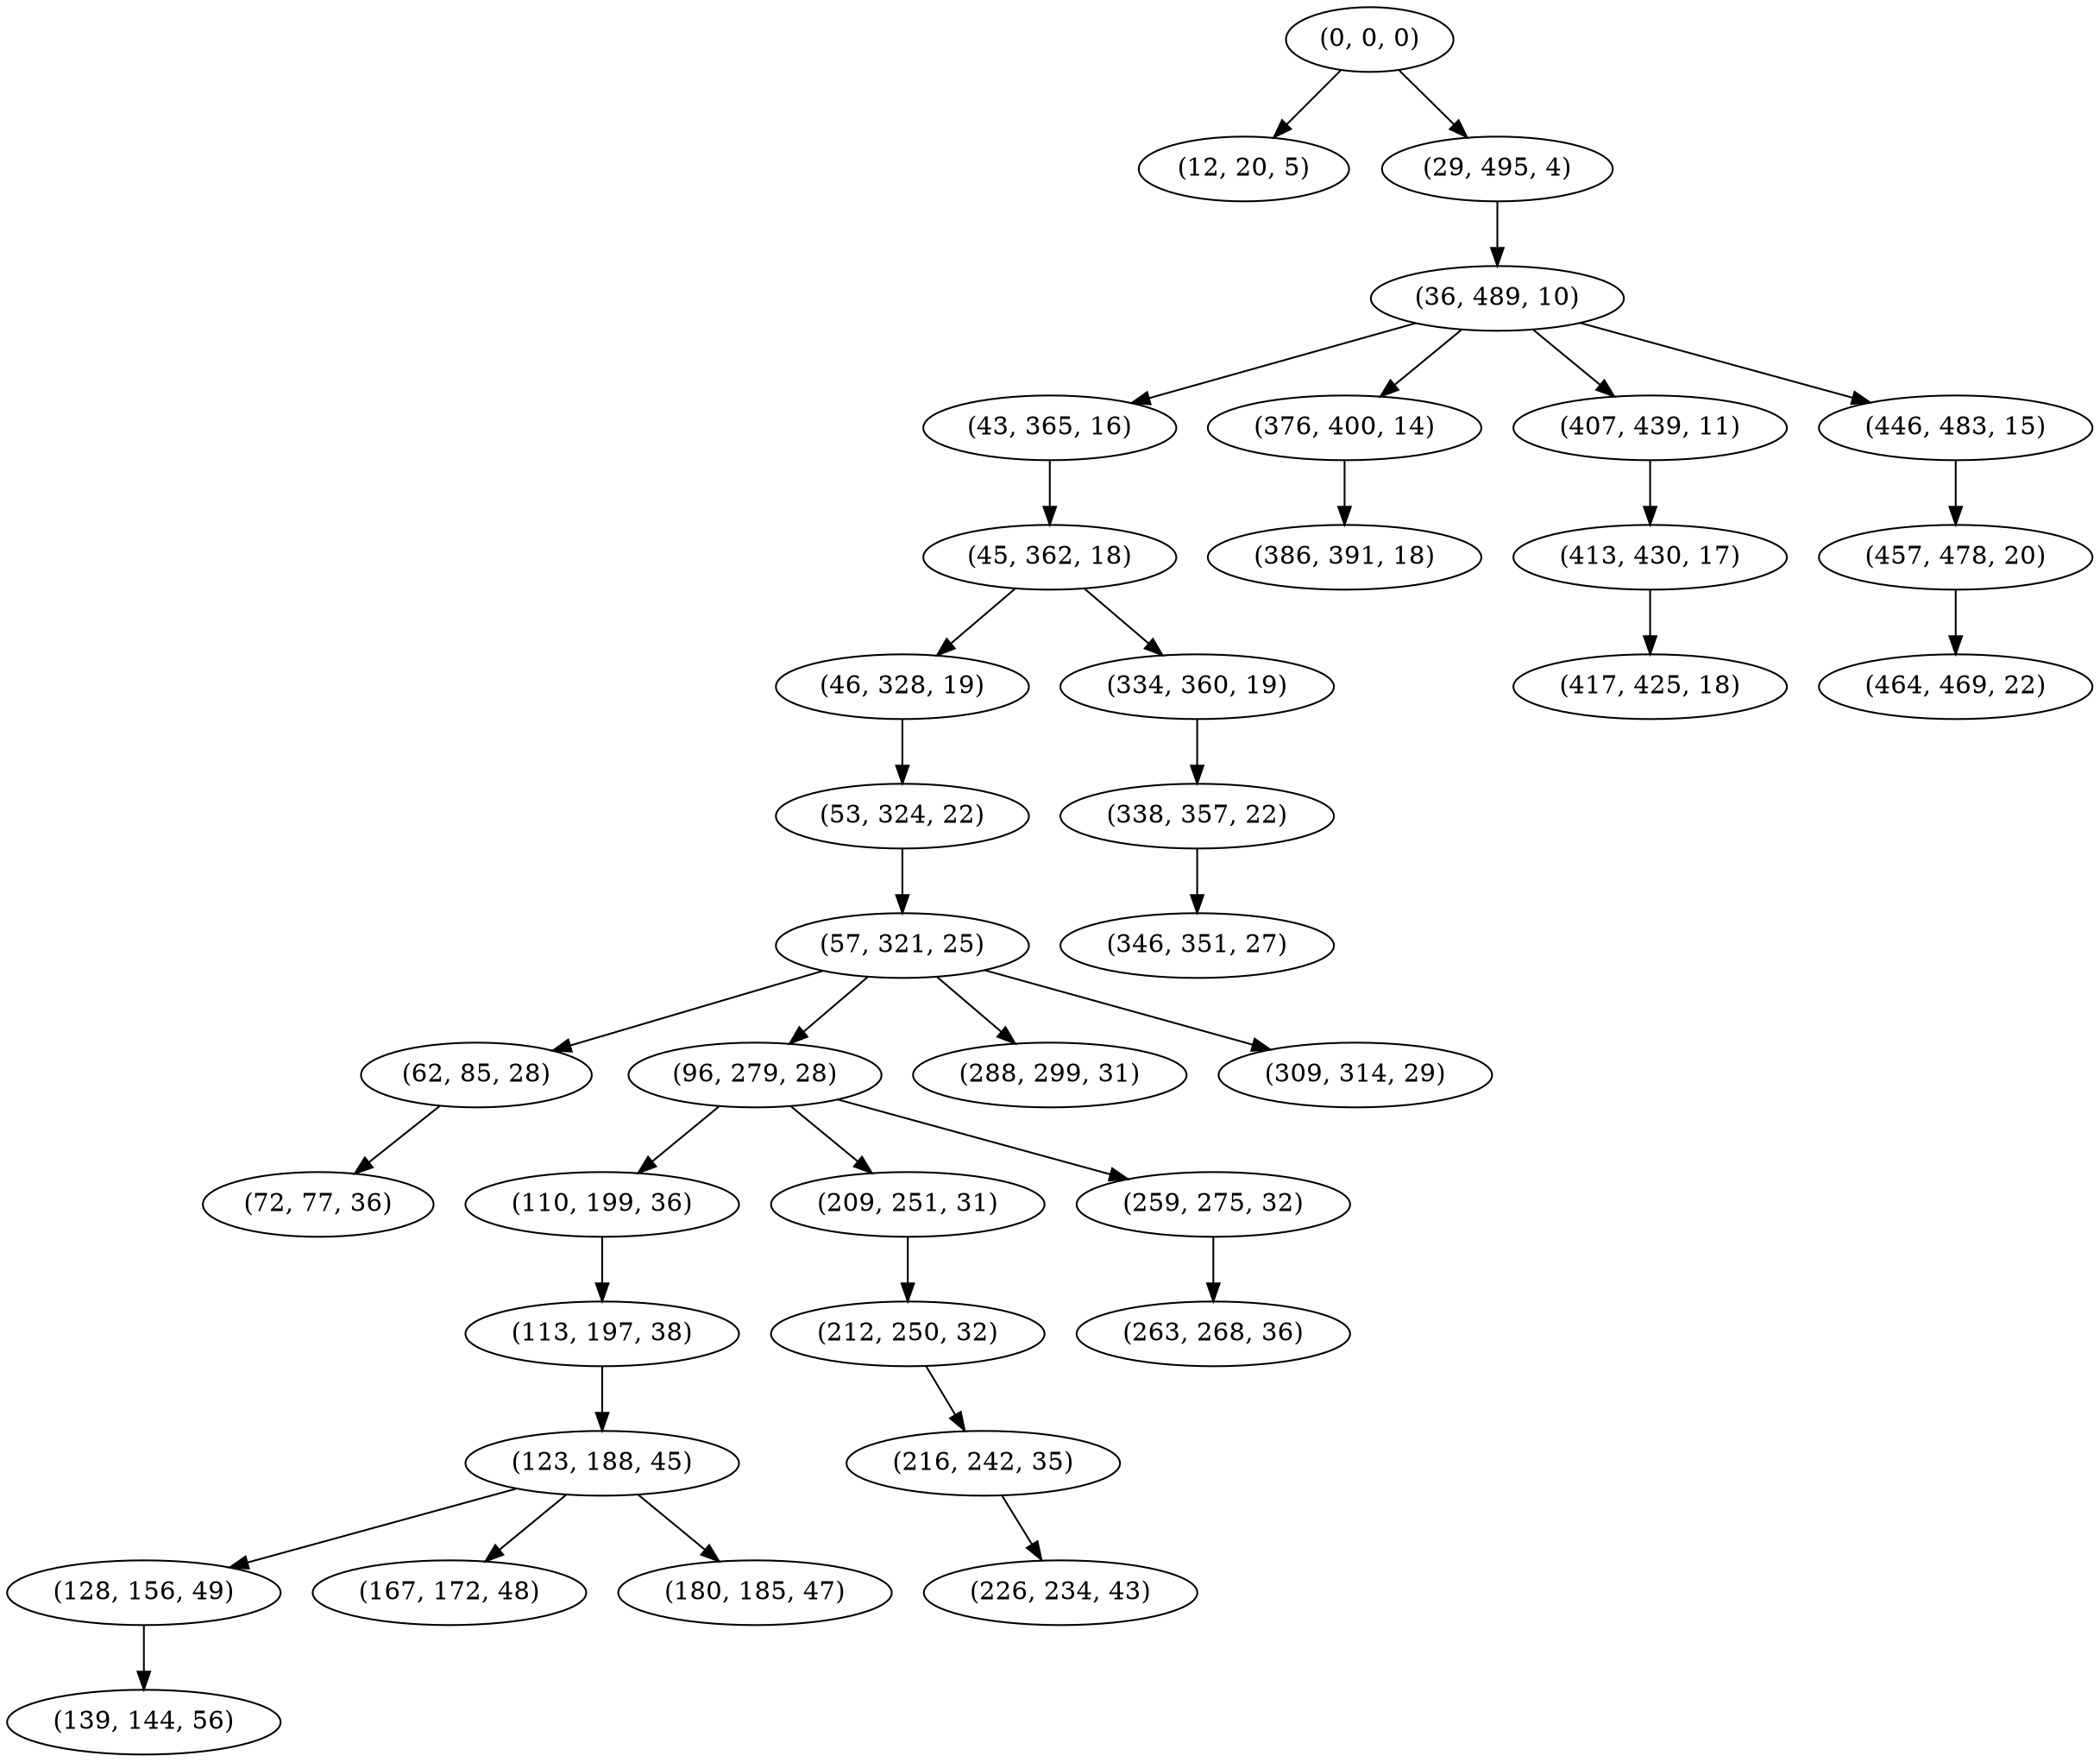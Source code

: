digraph tree {
    "(0, 0, 0)";
    "(12, 20, 5)";
    "(29, 495, 4)";
    "(36, 489, 10)";
    "(43, 365, 16)";
    "(45, 362, 18)";
    "(46, 328, 19)";
    "(53, 324, 22)";
    "(57, 321, 25)";
    "(62, 85, 28)";
    "(72, 77, 36)";
    "(96, 279, 28)";
    "(110, 199, 36)";
    "(113, 197, 38)";
    "(123, 188, 45)";
    "(128, 156, 49)";
    "(139, 144, 56)";
    "(167, 172, 48)";
    "(180, 185, 47)";
    "(209, 251, 31)";
    "(212, 250, 32)";
    "(216, 242, 35)";
    "(226, 234, 43)";
    "(259, 275, 32)";
    "(263, 268, 36)";
    "(288, 299, 31)";
    "(309, 314, 29)";
    "(334, 360, 19)";
    "(338, 357, 22)";
    "(346, 351, 27)";
    "(376, 400, 14)";
    "(386, 391, 18)";
    "(407, 439, 11)";
    "(413, 430, 17)";
    "(417, 425, 18)";
    "(446, 483, 15)";
    "(457, 478, 20)";
    "(464, 469, 22)";
    "(0, 0, 0)" -> "(12, 20, 5)";
    "(0, 0, 0)" -> "(29, 495, 4)";
    "(29, 495, 4)" -> "(36, 489, 10)";
    "(36, 489, 10)" -> "(43, 365, 16)";
    "(36, 489, 10)" -> "(376, 400, 14)";
    "(36, 489, 10)" -> "(407, 439, 11)";
    "(36, 489, 10)" -> "(446, 483, 15)";
    "(43, 365, 16)" -> "(45, 362, 18)";
    "(45, 362, 18)" -> "(46, 328, 19)";
    "(45, 362, 18)" -> "(334, 360, 19)";
    "(46, 328, 19)" -> "(53, 324, 22)";
    "(53, 324, 22)" -> "(57, 321, 25)";
    "(57, 321, 25)" -> "(62, 85, 28)";
    "(57, 321, 25)" -> "(96, 279, 28)";
    "(57, 321, 25)" -> "(288, 299, 31)";
    "(57, 321, 25)" -> "(309, 314, 29)";
    "(62, 85, 28)" -> "(72, 77, 36)";
    "(96, 279, 28)" -> "(110, 199, 36)";
    "(96, 279, 28)" -> "(209, 251, 31)";
    "(96, 279, 28)" -> "(259, 275, 32)";
    "(110, 199, 36)" -> "(113, 197, 38)";
    "(113, 197, 38)" -> "(123, 188, 45)";
    "(123, 188, 45)" -> "(128, 156, 49)";
    "(123, 188, 45)" -> "(167, 172, 48)";
    "(123, 188, 45)" -> "(180, 185, 47)";
    "(128, 156, 49)" -> "(139, 144, 56)";
    "(209, 251, 31)" -> "(212, 250, 32)";
    "(212, 250, 32)" -> "(216, 242, 35)";
    "(216, 242, 35)" -> "(226, 234, 43)";
    "(259, 275, 32)" -> "(263, 268, 36)";
    "(334, 360, 19)" -> "(338, 357, 22)";
    "(338, 357, 22)" -> "(346, 351, 27)";
    "(376, 400, 14)" -> "(386, 391, 18)";
    "(407, 439, 11)" -> "(413, 430, 17)";
    "(413, 430, 17)" -> "(417, 425, 18)";
    "(446, 483, 15)" -> "(457, 478, 20)";
    "(457, 478, 20)" -> "(464, 469, 22)";
}
